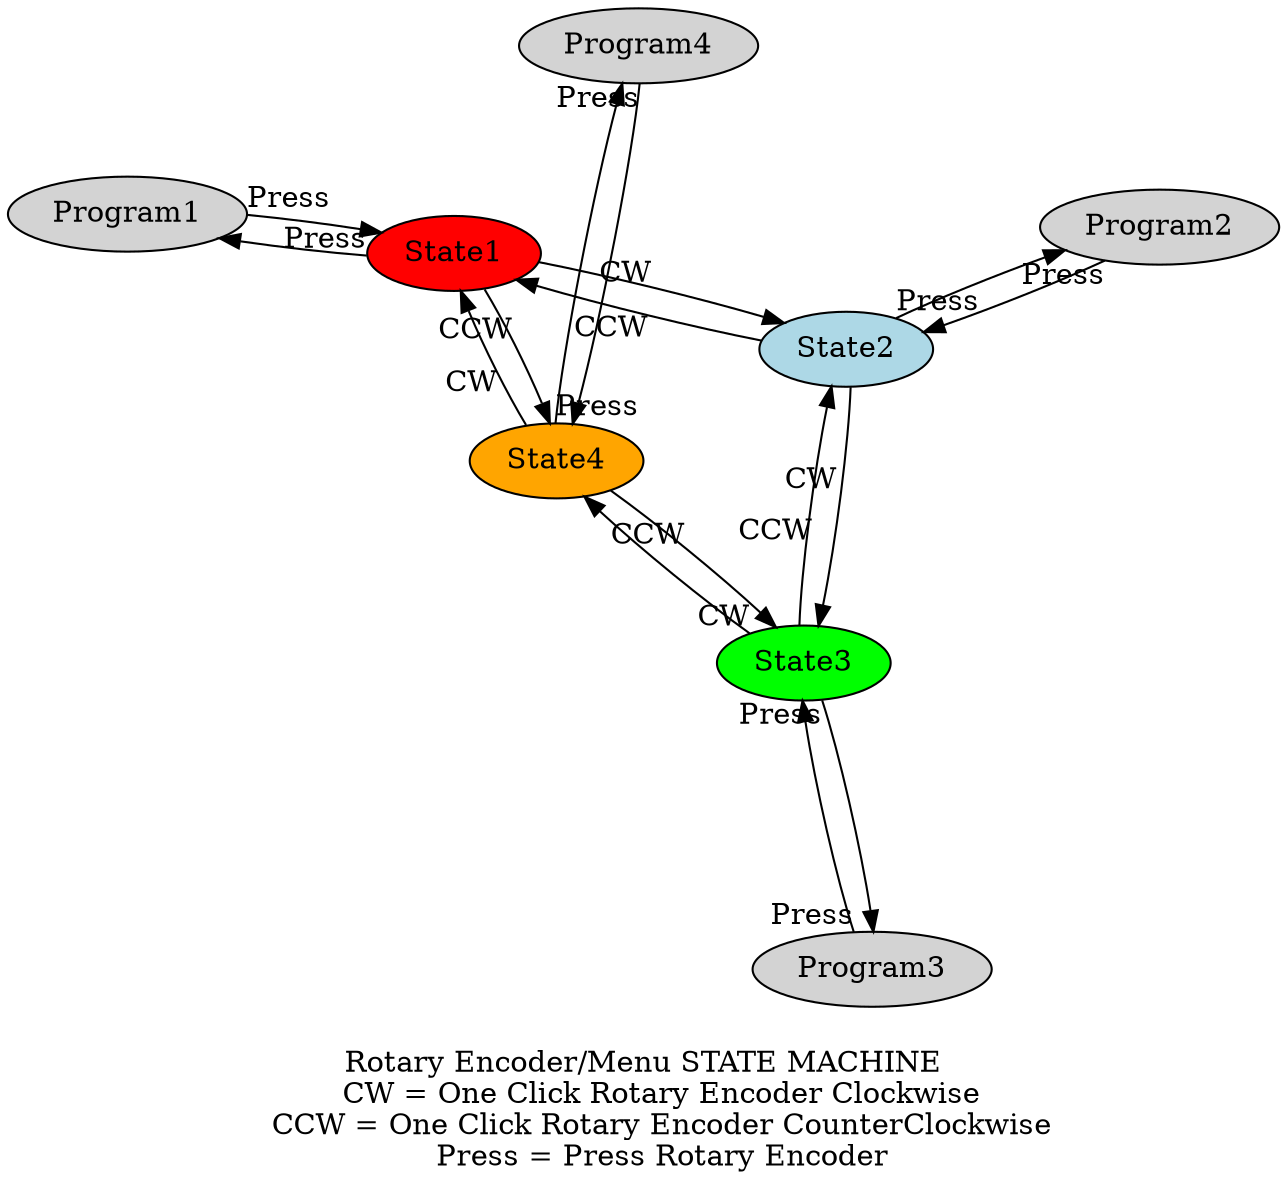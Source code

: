 
digraph  {
    layout="neato"
    #layout="dot"
    label= "\nRotary Encoder/Menu STATE MACHINE
    CW = One Click Rotary Encoder Clockwise
    CCW = One Click Rotary Encoder CounterClockwise
    Press = Press Rotary Encoder"
    edge [len=2]
    graph [bgcolor=white]
    node [style=filled]
    a [fillcolor="red" pos="0,1" label="State1"]
    b [fillcolor="lightblue" pos="1,1" label="State2"]
    c [fillcolor="green" pos="1,0" label="State3"]
    d [fillcolor="orange" pos="0,0" label="State4"]
    e [label="Program1"]
    f [label="Program2"]
    g [label="Program3"]
    h [label="Program4"]

    a -> b [label="CW"]; c -> b [label="CCW"]; d-> c [label="CCW"]; d -> a [label="CW"]
    c -> d [taillabel="
    CW"]
    b -> c [label="CW"]
    b -> a [label="CCW"]
    a -> d [label="CCW"]

    a -> e [len=2, taillabel="Press"]; e -> a [len=2, taillabel="Press"]
    b -> f [len=2, taillabel="Press"]; f ->b [len=2, taillabel="Press"]
    c -> g [len=2, taillabel="Press"]; g ->c [len=2, taillabel="Press"]
    d -> h [len=2, taillabel="Press"]; h ->d [len=2, taillabel="Press"]
  }